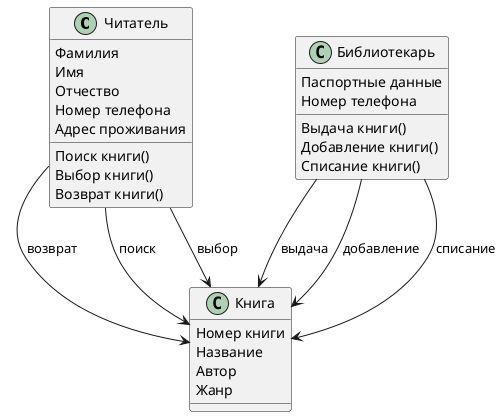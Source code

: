 @startuml
Читатель --> Книга: возврат
Читатель --> Книга: поиск
Читатель --> Книга: выбор
Библиотекарь --> Книга: выдача
Библиотекарь --> Книга: добавление
Библиотекарь --> Книга: списание

class Читатель {
  Фамилия
  Имя
  Отчество
  Номер телефона
  Адрес проживания
  Поиск книги()
  Выбор книги()
  Возврат книги()
}

class Книга {
  Номер книги
  Название
  Автор
  Жанр
}

class Библиотекарь {
  Паспортные данные
  Номер телефона
  Выдача книги()
  Добавление книги()
  Списание книги()
}
@enduml

